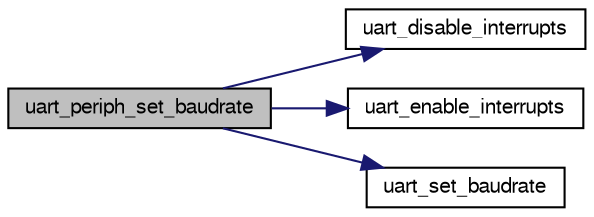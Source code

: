 digraph "uart_periph_set_baudrate"
{
  edge [fontname="FreeSans",fontsize="10",labelfontname="FreeSans",labelfontsize="10"];
  node [fontname="FreeSans",fontsize="10",shape=record];
  rankdir="LR";
  Node1 [label="uart_periph_set_baudrate",height=0.2,width=0.4,color="black", fillcolor="grey75", style="filled", fontcolor="black"];
  Node1 -> Node2 [color="midnightblue",fontsize="10",style="solid",fontname="FreeSans"];
  Node2 [label="uart_disable_interrupts",height=0.2,width=0.4,color="black", fillcolor="white", style="filled",URL="$lpc21_2mcu__periph_2uart__arch_8c.html#a199e1fae90e1e67b9f8eb64a8dad6f40"];
  Node1 -> Node3 [color="midnightblue",fontsize="10",style="solid",fontname="FreeSans"];
  Node3 [label="uart_enable_interrupts",height=0.2,width=0.4,color="black", fillcolor="white", style="filled",URL="$lpc21_2mcu__periph_2uart__arch_8c.html#ac5fd8cc59f0c367eb6ead6403ed92225"];
  Node1 -> Node4 [color="midnightblue",fontsize="10",style="solid",fontname="FreeSans"];
  Node4 [label="uart_set_baudrate",height=0.2,width=0.4,color="black", fillcolor="white", style="filled",URL="$lpc21_2mcu__periph_2uart__arch_8c.html#a8af8009489a4355fe25541d5dc6f3c5b"];
}
